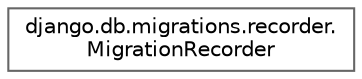 digraph "Graphical Class Hierarchy"
{
 // LATEX_PDF_SIZE
  bgcolor="transparent";
  edge [fontname=Helvetica,fontsize=10,labelfontname=Helvetica,labelfontsize=10];
  node [fontname=Helvetica,fontsize=10,shape=box,height=0.2,width=0.4];
  rankdir="LR";
  Node0 [id="Node000000",label="django.db.migrations.recorder.\lMigrationRecorder",height=0.2,width=0.4,color="grey40", fillcolor="white", style="filled",URL="$classdjango_1_1db_1_1migrations_1_1recorder_1_1_migration_recorder.html",tooltip=" "];
}
